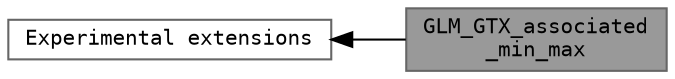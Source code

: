 digraph "GLM_GTX_associated_min_max"
{
 // LATEX_PDF_SIZE
  bgcolor="transparent";
  edge [fontname=Terminal,fontsize=10,labelfontname=Helvetica,labelfontsize=10];
  node [fontname=Terminal,fontsize=10,shape=box,height=0.2,width=0.4];
  rankdir=LR;
  Node2 [label="Experimental extensions",height=0.2,width=0.4,color="grey40", fillcolor="white", style="filled",URL="$group__gtx.html",tooltip="Experimental features not specified by GLSL specification."];
  Node1 [label="GLM_GTX_associated\l_min_max",height=0.2,width=0.4,color="gray40", fillcolor="grey60", style="filled", fontcolor="black",tooltip="Min and max functions that return associated values not the compared ones."];
  Node2->Node1 [shape=plaintext, dir="back", style="solid"];
}
